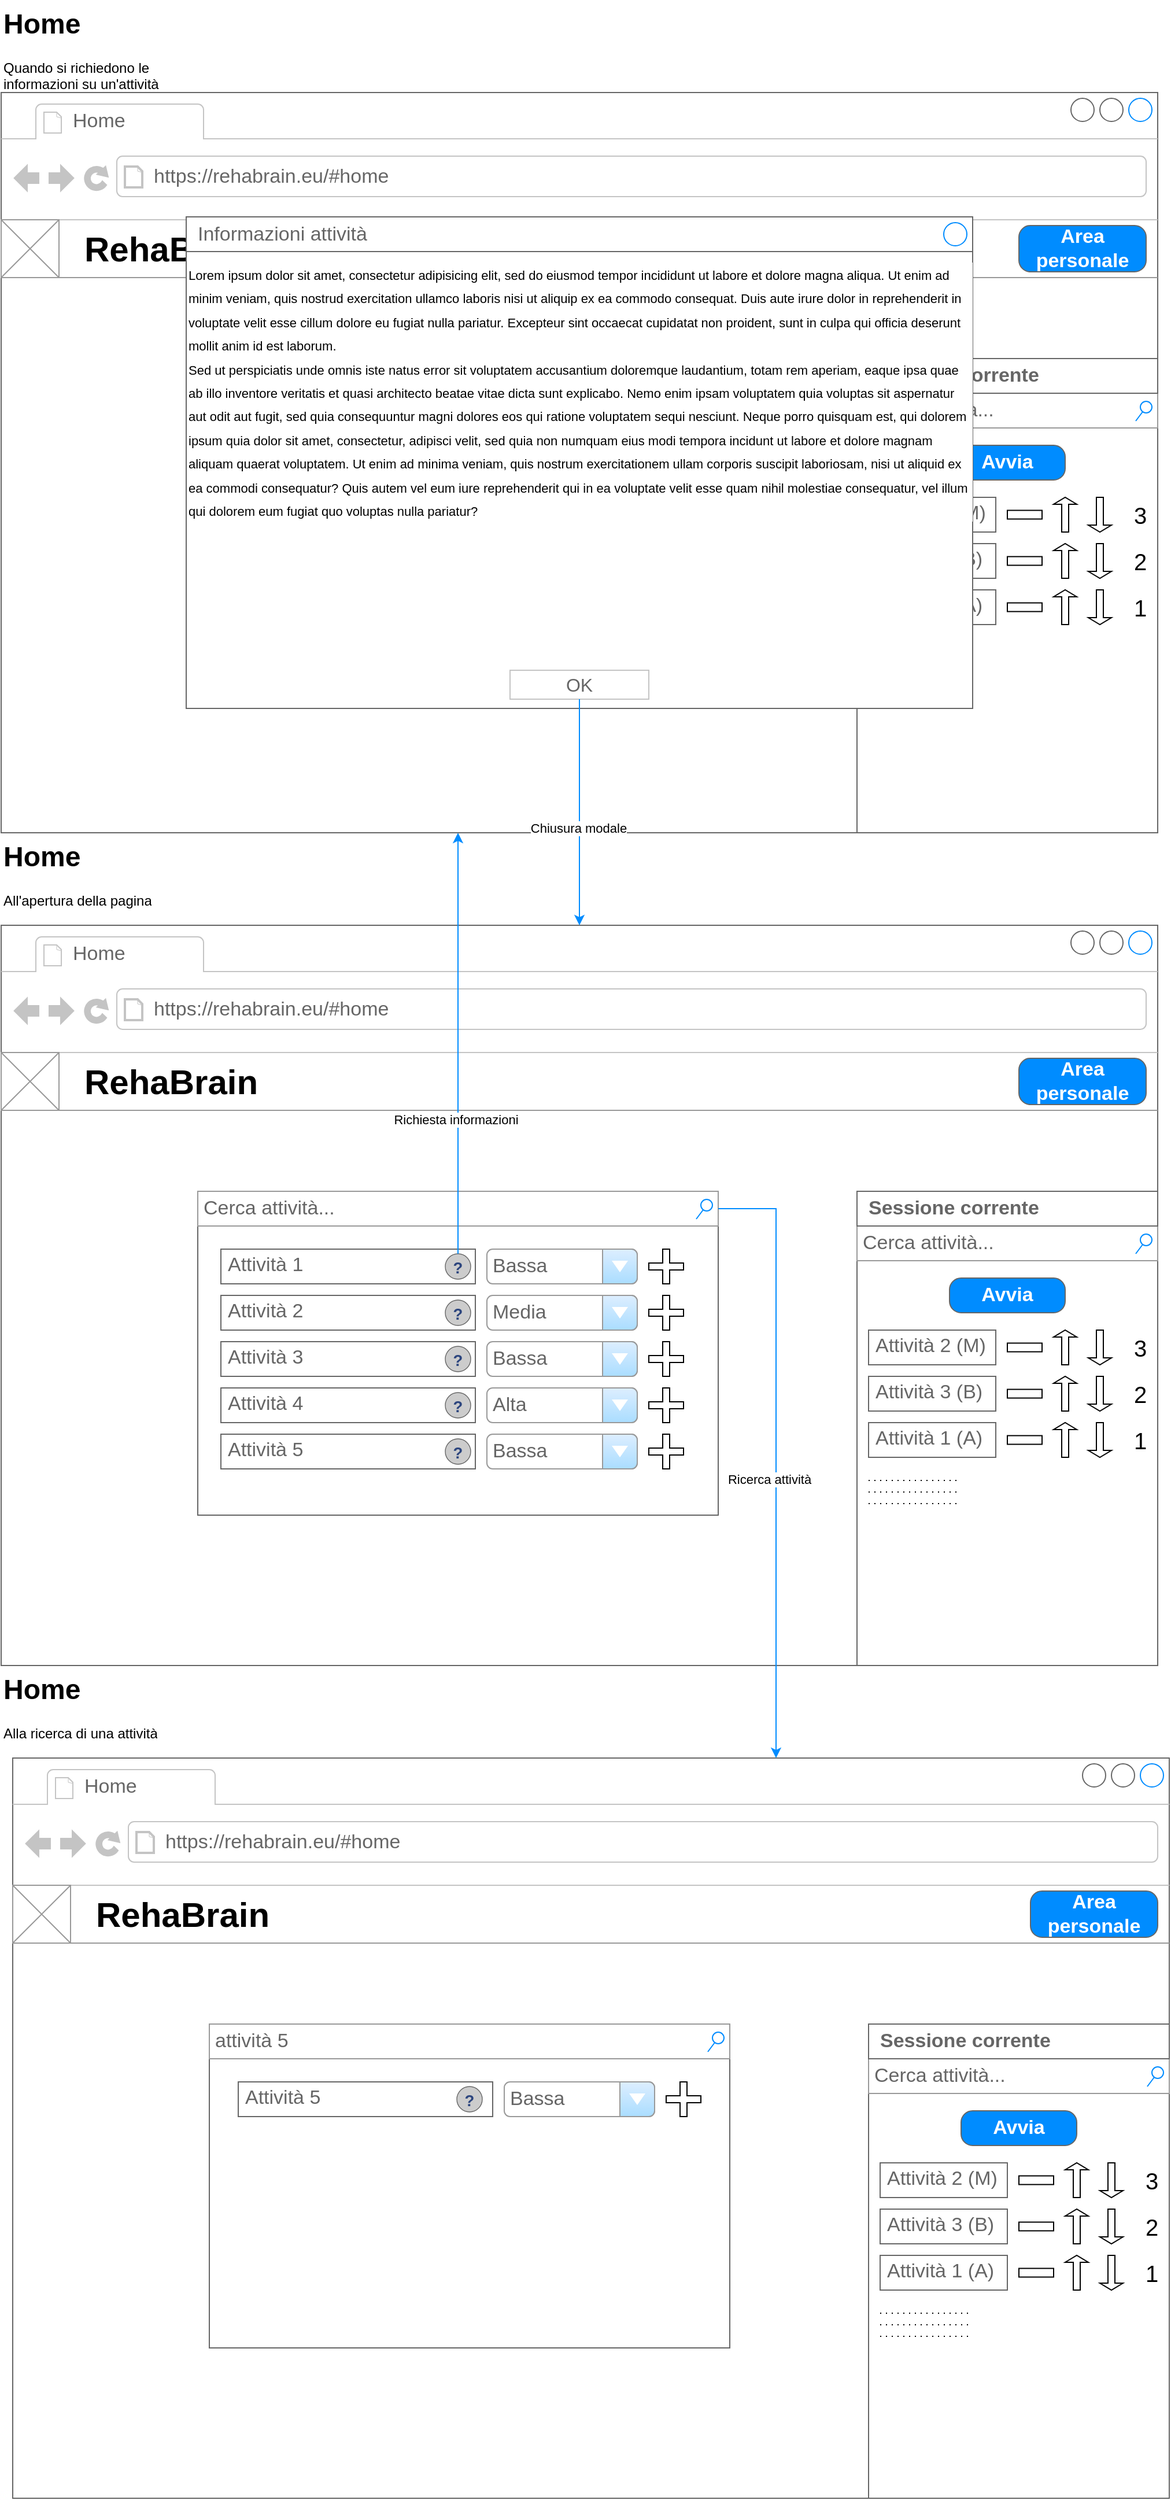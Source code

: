 <mxfile version="26.2.9">
  <diagram name="Page-1" id="2cc2dc42-3aac-f2a9-1cec-7a8b7cbee084">
    <mxGraphModel dx="1392" dy="4129" grid="1" gridSize="10" guides="1" tooltips="1" connect="1" arrows="1" fold="1" page="1" pageScale="1" pageWidth="4681" pageHeight="3300" background="#ffffff" math="0" shadow="0">
      <root>
        <mxCell id="0" />
        <mxCell id="1" parent="0" />
        <mxCell id="qmhfRPb0Hw7Yd657BUEG-1" value="" style="strokeWidth=1;shadow=0;dashed=0;align=left;html=1;shape=mxgraph.mockup.containers.browserWindow;rSize=0;strokeColor=#666666;strokeColor2=#008cff;strokeColor3=#c4c4c4;mainText=,;recursiveResize=0;" parent="1" vertex="1">
          <mxGeometry x="40" y="40" width="1000" height="640" as="geometry" />
        </mxCell>
        <mxCell id="qmhfRPb0Hw7Yd657BUEG-2" value="Home" style="strokeWidth=1;shadow=0;dashed=0;align=center;html=1;shape=mxgraph.mockup.containers.anchor;fontSize=17;fontColor=#666666;align=left;whiteSpace=wrap;" parent="qmhfRPb0Hw7Yd657BUEG-1" vertex="1">
          <mxGeometry x="60" y="12" width="110" height="26" as="geometry" />
        </mxCell>
        <mxCell id="qmhfRPb0Hw7Yd657BUEG-3" value="https://rehabrain.eu/#home" style="strokeWidth=1;shadow=0;dashed=0;align=center;html=1;shape=mxgraph.mockup.containers.anchor;rSize=0;fontSize=17;fontColor=#666666;align=left;" parent="qmhfRPb0Hw7Yd657BUEG-1" vertex="1">
          <mxGeometry x="130" y="60" width="250" height="26" as="geometry" />
        </mxCell>
        <mxCell id="pK-hUQg6xLrgGSAAC2_B-1" value="" style="verticalLabelPosition=bottom;shadow=0;dashed=0;align=center;html=1;verticalAlign=top;strokeWidth=1;shape=mxgraph.mockup.graphics.simpleIcon;strokeColor=#999999;" vertex="1" parent="qmhfRPb0Hw7Yd657BUEG-1">
          <mxGeometry y="110" width="50" height="50" as="geometry" />
        </mxCell>
        <mxCell id="pK-hUQg6xLrgGSAAC2_B-2" value="&lt;b style=&quot;&quot;&gt;&lt;font style=&quot;font-size: 30px;&quot;&gt;RehaBrain&lt;/font&gt;&lt;/b&gt;" style="text;html=1;align=left;verticalAlign=middle;whiteSpace=wrap;rounded=0;" vertex="1" parent="qmhfRPb0Hw7Yd657BUEG-1">
          <mxGeometry x="70" y="110" width="150" height="50" as="geometry" />
        </mxCell>
        <mxCell id="pK-hUQg6xLrgGSAAC2_B-6" value="" style="verticalLabelPosition=bottom;shadow=0;dashed=0;align=center;html=1;verticalAlign=top;strokeWidth=1;shape=mxgraph.mockup.markup.line;strokeColor=#999999;" vertex="1" parent="qmhfRPb0Hw7Yd657BUEG-1">
          <mxGeometry y="150" width="1000" height="20" as="geometry" />
        </mxCell>
        <mxCell id="pK-hUQg6xLrgGSAAC2_B-7" value="" style="strokeWidth=1;shadow=0;dashed=0;align=center;html=1;shape=mxgraph.mockup.containers.rrect;rSize=0;strokeColor=#666666;fontColor=#666666;fontSize=17;verticalAlign=top;whiteSpace=wrap;fillColor=#ffffff;spacingTop=32;" vertex="1" parent="qmhfRPb0Hw7Yd657BUEG-1">
          <mxGeometry x="170" y="260" width="450" height="250" as="geometry" />
        </mxCell>
        <mxCell id="pK-hUQg6xLrgGSAAC2_B-12" value="Attività 1" style="strokeWidth=1;shadow=0;dashed=0;align=center;html=1;shape=mxgraph.mockup.text.textBox;fontColor=#666666;align=left;fontSize=17;spacingLeft=4;spacingTop=-3;whiteSpace=wrap;strokeColor=#666666;mainText=" vertex="1" parent="pK-hUQg6xLrgGSAAC2_B-7">
          <mxGeometry x="20" y="20" width="220" height="30" as="geometry" />
        </mxCell>
        <mxCell id="pK-hUQg6xLrgGSAAC2_B-24" value="" style="shape=cross;whiteSpace=wrap;html=1;" vertex="1" parent="pK-hUQg6xLrgGSAAC2_B-7">
          <mxGeometry x="390" y="60" width="30" height="30" as="geometry" />
        </mxCell>
        <mxCell id="pK-hUQg6xLrgGSAAC2_B-176" value="" style="verticalLabelPosition=bottom;shadow=0;dashed=0;align=center;html=1;verticalAlign=top;strokeWidth=1;shape=mxgraph.mockup.misc.help_icon;fontFamily=Helvetica;fontSize=11;fontColor=default;labelBackgroundColor=default;" vertex="1" parent="pK-hUQg6xLrgGSAAC2_B-7">
          <mxGeometry x="214" y="24" width="22" height="22" as="geometry" />
        </mxCell>
        <mxCell id="pK-hUQg6xLrgGSAAC2_B-182" value="" style="shape=cross;whiteSpace=wrap;html=1;" vertex="1" parent="pK-hUQg6xLrgGSAAC2_B-7">
          <mxGeometry x="390" y="100" width="30" height="30" as="geometry" />
        </mxCell>
        <mxCell id="pK-hUQg6xLrgGSAAC2_B-183" value="" style="shape=cross;whiteSpace=wrap;html=1;" vertex="1" parent="pK-hUQg6xLrgGSAAC2_B-7">
          <mxGeometry x="390" y="140" width="30" height="30" as="geometry" />
        </mxCell>
        <mxCell id="pK-hUQg6xLrgGSAAC2_B-184" value="" style="shape=cross;whiteSpace=wrap;html=1;" vertex="1" parent="pK-hUQg6xLrgGSAAC2_B-7">
          <mxGeometry x="390" y="20" width="30" height="30" as="geometry" />
        </mxCell>
        <mxCell id="pK-hUQg6xLrgGSAAC2_B-246" value="" style="shape=cross;whiteSpace=wrap;html=1;" vertex="1" parent="pK-hUQg6xLrgGSAAC2_B-7">
          <mxGeometry x="390" y="180" width="30" height="30" as="geometry" />
        </mxCell>
        <mxCell id="pK-hUQg6xLrgGSAAC2_B-249" value="Bassa" style="strokeWidth=1;shadow=0;dashed=0;align=center;html=1;shape=mxgraph.mockup.forms.comboBox;strokeColor=#999999;fillColor=#ddeeff;align=left;fillColor2=#aaddff;mainText=;fontColor=#666666;fontSize=17;spacingLeft=3;fontFamily=Helvetica;labelBackgroundColor=default;" vertex="1" parent="pK-hUQg6xLrgGSAAC2_B-7">
          <mxGeometry x="250" y="20" width="130" height="30" as="geometry" />
        </mxCell>
        <mxCell id="pK-hUQg6xLrgGSAAC2_B-250" value="Attività 2" style="strokeWidth=1;shadow=0;dashed=0;align=center;html=1;shape=mxgraph.mockup.text.textBox;fontColor=#666666;align=left;fontSize=17;spacingLeft=4;spacingTop=-3;whiteSpace=wrap;strokeColor=#666666;mainText=" vertex="1" parent="pK-hUQg6xLrgGSAAC2_B-7">
          <mxGeometry x="20" y="60" width="220" height="30" as="geometry" />
        </mxCell>
        <mxCell id="pK-hUQg6xLrgGSAAC2_B-251" value="" style="verticalLabelPosition=bottom;shadow=0;dashed=0;align=center;html=1;verticalAlign=top;strokeWidth=1;shape=mxgraph.mockup.misc.help_icon;fontFamily=Helvetica;fontSize=11;fontColor=default;labelBackgroundColor=default;" vertex="1" parent="pK-hUQg6xLrgGSAAC2_B-7">
          <mxGeometry x="214" y="64" width="22" height="22" as="geometry" />
        </mxCell>
        <mxCell id="pK-hUQg6xLrgGSAAC2_B-252" value="Media" style="strokeWidth=1;shadow=0;dashed=0;align=center;html=1;shape=mxgraph.mockup.forms.comboBox;strokeColor=#999999;fillColor=#ddeeff;align=left;fillColor2=#aaddff;mainText=;fontColor=#666666;fontSize=17;spacingLeft=3;fontFamily=Helvetica;labelBackgroundColor=default;" vertex="1" parent="pK-hUQg6xLrgGSAAC2_B-7">
          <mxGeometry x="250" y="60" width="130" height="30" as="geometry" />
        </mxCell>
        <mxCell id="pK-hUQg6xLrgGSAAC2_B-253" value="Attività 3" style="strokeWidth=1;shadow=0;dashed=0;align=center;html=1;shape=mxgraph.mockup.text.textBox;fontColor=#666666;align=left;fontSize=17;spacingLeft=4;spacingTop=-3;whiteSpace=wrap;strokeColor=#666666;mainText=" vertex="1" parent="pK-hUQg6xLrgGSAAC2_B-7">
          <mxGeometry x="20" y="100" width="220" height="30" as="geometry" />
        </mxCell>
        <mxCell id="pK-hUQg6xLrgGSAAC2_B-254" value="" style="verticalLabelPosition=bottom;shadow=0;dashed=0;align=center;html=1;verticalAlign=top;strokeWidth=1;shape=mxgraph.mockup.misc.help_icon;fontFamily=Helvetica;fontSize=11;fontColor=default;labelBackgroundColor=default;" vertex="1" parent="pK-hUQg6xLrgGSAAC2_B-7">
          <mxGeometry x="214" y="104" width="22" height="22" as="geometry" />
        </mxCell>
        <mxCell id="pK-hUQg6xLrgGSAAC2_B-255" value="Bassa" style="strokeWidth=1;shadow=0;dashed=0;align=center;html=1;shape=mxgraph.mockup.forms.comboBox;strokeColor=#999999;fillColor=#ddeeff;align=left;fillColor2=#aaddff;mainText=;fontColor=#666666;fontSize=17;spacingLeft=3;fontFamily=Helvetica;labelBackgroundColor=default;" vertex="1" parent="pK-hUQg6xLrgGSAAC2_B-7">
          <mxGeometry x="250" y="100" width="130" height="30" as="geometry" />
        </mxCell>
        <mxCell id="pK-hUQg6xLrgGSAAC2_B-256" value="Attività 4" style="strokeWidth=1;shadow=0;dashed=0;align=center;html=1;shape=mxgraph.mockup.text.textBox;fontColor=#666666;align=left;fontSize=17;spacingLeft=4;spacingTop=-3;whiteSpace=wrap;strokeColor=#666666;mainText=" vertex="1" parent="pK-hUQg6xLrgGSAAC2_B-7">
          <mxGeometry x="20" y="140" width="220" height="30" as="geometry" />
        </mxCell>
        <mxCell id="pK-hUQg6xLrgGSAAC2_B-257" value="" style="verticalLabelPosition=bottom;shadow=0;dashed=0;align=center;html=1;verticalAlign=top;strokeWidth=1;shape=mxgraph.mockup.misc.help_icon;fontFamily=Helvetica;fontSize=11;fontColor=default;labelBackgroundColor=default;" vertex="1" parent="pK-hUQg6xLrgGSAAC2_B-7">
          <mxGeometry x="214" y="144" width="22" height="22" as="geometry" />
        </mxCell>
        <mxCell id="pK-hUQg6xLrgGSAAC2_B-258" value="Alta" style="strokeWidth=1;shadow=0;dashed=0;align=center;html=1;shape=mxgraph.mockup.forms.comboBox;strokeColor=#999999;fillColor=#ddeeff;align=left;fillColor2=#aaddff;mainText=;fontColor=#666666;fontSize=17;spacingLeft=3;fontFamily=Helvetica;labelBackgroundColor=default;" vertex="1" parent="pK-hUQg6xLrgGSAAC2_B-7">
          <mxGeometry x="250" y="140" width="130" height="30" as="geometry" />
        </mxCell>
        <mxCell id="pK-hUQg6xLrgGSAAC2_B-259" value="Attività 5" style="strokeWidth=1;shadow=0;dashed=0;align=center;html=1;shape=mxgraph.mockup.text.textBox;fontColor=#666666;align=left;fontSize=17;spacingLeft=4;spacingTop=-3;whiteSpace=wrap;strokeColor=#666666;mainText=" vertex="1" parent="pK-hUQg6xLrgGSAAC2_B-7">
          <mxGeometry x="20" y="180" width="220" height="30" as="geometry" />
        </mxCell>
        <mxCell id="pK-hUQg6xLrgGSAAC2_B-260" value="" style="verticalLabelPosition=bottom;shadow=0;dashed=0;align=center;html=1;verticalAlign=top;strokeWidth=1;shape=mxgraph.mockup.misc.help_icon;fontFamily=Helvetica;fontSize=11;fontColor=default;labelBackgroundColor=default;" vertex="1" parent="pK-hUQg6xLrgGSAAC2_B-7">
          <mxGeometry x="214" y="184" width="22" height="22" as="geometry" />
        </mxCell>
        <mxCell id="pK-hUQg6xLrgGSAAC2_B-261" value="Bassa" style="strokeWidth=1;shadow=0;dashed=0;align=center;html=1;shape=mxgraph.mockup.forms.comboBox;strokeColor=#999999;fillColor=#ddeeff;align=left;fillColor2=#aaddff;mainText=;fontColor=#666666;fontSize=17;spacingLeft=3;fontFamily=Helvetica;labelBackgroundColor=default;" vertex="1" parent="pK-hUQg6xLrgGSAAC2_B-7">
          <mxGeometry x="250" y="180" width="130" height="30" as="geometry" />
        </mxCell>
        <mxCell id="pK-hUQg6xLrgGSAAC2_B-27" value="" style="strokeWidth=1;shadow=0;dashed=0;align=center;html=1;shape=mxgraph.mockup.containers.rrect;rSize=0;strokeColor=#666666;fontColor=#666666;fontSize=17;verticalAlign=top;whiteSpace=wrap;fillColor=#ffffff;spacingTop=32;" vertex="1" parent="qmhfRPb0Hw7Yd657BUEG-1">
          <mxGeometry x="740" y="260" width="260" height="380" as="geometry" />
        </mxCell>
        <mxCell id="pK-hUQg6xLrgGSAAC2_B-36" value="Cerca attività..." style="strokeWidth=1;shadow=0;dashed=0;align=center;html=1;shape=mxgraph.mockup.forms.searchBox;strokeColor=#999999;mainText=;strokeColor2=#008cff;fontColor=#666666;fontSize=17;align=left;spacingLeft=3;whiteSpace=wrap;" vertex="1" parent="qmhfRPb0Hw7Yd657BUEG-1">
          <mxGeometry x="740" y="260" width="260" height="30" as="geometry" />
        </mxCell>
        <mxCell id="pK-hUQg6xLrgGSAAC2_B-38" value="Sessione corrente" style="strokeWidth=1;shadow=0;dashed=0;align=center;html=1;shape=mxgraph.mockup.containers.rrect;rSize=0;fontSize=17;fontColor=#666666;strokeColor=#666666;align=left;spacingLeft=8;fillColor=none;resizeWidth=1;whiteSpace=wrap;fontStyle=1" vertex="1" parent="qmhfRPb0Hw7Yd657BUEG-1">
          <mxGeometry width="260" height="30" relative="1" as="geometry">
            <mxPoint x="740" y="230" as="offset" />
          </mxGeometry>
        </mxCell>
        <mxCell id="pK-hUQg6xLrgGSAAC2_B-42" value="Avvia" style="strokeWidth=1;shadow=0;dashed=0;align=center;html=1;shape=mxgraph.mockup.buttons.button;strokeColor=#666666;fontColor=#ffffff;mainText=;buttonStyle=round;fontSize=17;fontStyle=1;fillColor=#008cff;whiteSpace=wrap;" vertex="1" parent="qmhfRPb0Hw7Yd657BUEG-1">
          <mxGeometry x="820" y="305" width="100" height="30" as="geometry" />
        </mxCell>
        <mxCell id="pK-hUQg6xLrgGSAAC2_B-51" value="" style="rounded=0;whiteSpace=wrap;html=1;" vertex="1" parent="qmhfRPb0Hw7Yd657BUEG-1">
          <mxGeometry x="870" y="361.25" width="30" height="7.5" as="geometry" />
        </mxCell>
        <mxCell id="pK-hUQg6xLrgGSAAC2_B-5" value="Cerca attività..." style="strokeWidth=1;shadow=0;dashed=0;align=center;html=1;shape=mxgraph.mockup.forms.searchBox;strokeColor=#999999;mainText=;strokeColor2=#008cff;fontColor=#666666;fontSize=17;align=left;spacingLeft=3;whiteSpace=wrap;" vertex="1" parent="qmhfRPb0Hw7Yd657BUEG-1">
          <mxGeometry x="170" y="230" width="450" height="30" as="geometry" />
        </mxCell>
        <mxCell id="pK-hUQg6xLrgGSAAC2_B-44" value="Attività 3&amp;nbsp;(B)" style="strokeWidth=1;shadow=0;dashed=0;align=center;html=1;shape=mxgraph.mockup.text.textBox;fontColor=#666666;align=left;fontSize=17;spacingLeft=4;spacingTop=-3;whiteSpace=wrap;strokeColor=#666666;mainText=" vertex="1" parent="qmhfRPb0Hw7Yd657BUEG-1">
          <mxGeometry x="750" y="390" width="110" height="30" as="geometry" />
        </mxCell>
        <mxCell id="pK-hUQg6xLrgGSAAC2_B-43" value="Attività 2 (M)" style="strokeWidth=1;shadow=0;dashed=0;align=center;html=1;shape=mxgraph.mockup.text.textBox;fontColor=#666666;align=left;fontSize=17;spacingLeft=4;spacingTop=-3;whiteSpace=wrap;strokeColor=#666666;mainText=" vertex="1" parent="qmhfRPb0Hw7Yd657BUEG-1">
          <mxGeometry x="750" y="350" width="110" height="30" as="geometry" />
        </mxCell>
        <mxCell id="pK-hUQg6xLrgGSAAC2_B-46" value="Attività 1 (A)" style="strokeWidth=1;shadow=0;dashed=0;align=center;html=1;shape=mxgraph.mockup.text.textBox;fontColor=#666666;align=left;fontSize=17;spacingLeft=4;spacingTop=-3;whiteSpace=wrap;strokeColor=#666666;mainText=" vertex="1" parent="qmhfRPb0Hw7Yd657BUEG-1">
          <mxGeometry x="750" y="430" width="110" height="30" as="geometry" />
        </mxCell>
        <mxCell id="pK-hUQg6xLrgGSAAC2_B-111" value="" style="shape=singleArrow;direction=north;whiteSpace=wrap;html=1;" vertex="1" parent="qmhfRPb0Hw7Yd657BUEG-1">
          <mxGeometry x="910" y="350" width="20" height="30" as="geometry" />
        </mxCell>
        <mxCell id="pK-hUQg6xLrgGSAAC2_B-112" value="" style="shape=singleArrow;direction=north;whiteSpace=wrap;html=1;rotation=-180;" vertex="1" parent="qmhfRPb0Hw7Yd657BUEG-1">
          <mxGeometry x="940" y="350" width="20" height="30" as="geometry" />
        </mxCell>
        <mxCell id="pK-hUQg6xLrgGSAAC2_B-113" value="&lt;font style=&quot;font-size: 20px;&quot;&gt;3&lt;/font&gt;" style="text;html=1;align=center;verticalAlign=middle;whiteSpace=wrap;rounded=0;" vertex="1" parent="qmhfRPb0Hw7Yd657BUEG-1">
          <mxGeometry x="970" y="350" width="30" height="30" as="geometry" />
        </mxCell>
        <mxCell id="pK-hUQg6xLrgGSAAC2_B-114" value="" style="rounded=0;whiteSpace=wrap;html=1;" vertex="1" parent="qmhfRPb0Hw7Yd657BUEG-1">
          <mxGeometry x="870" y="401.25" width="30" height="7.5" as="geometry" />
        </mxCell>
        <mxCell id="pK-hUQg6xLrgGSAAC2_B-115" value="" style="shape=singleArrow;direction=north;whiteSpace=wrap;html=1;" vertex="1" parent="qmhfRPb0Hw7Yd657BUEG-1">
          <mxGeometry x="910" y="390" width="20" height="30" as="geometry" />
        </mxCell>
        <mxCell id="pK-hUQg6xLrgGSAAC2_B-116" value="" style="shape=singleArrow;direction=north;whiteSpace=wrap;html=1;rotation=-180;" vertex="1" parent="qmhfRPb0Hw7Yd657BUEG-1">
          <mxGeometry x="940" y="390" width="20" height="30" as="geometry" />
        </mxCell>
        <mxCell id="pK-hUQg6xLrgGSAAC2_B-117" value="&lt;font style=&quot;font-size: 20px;&quot;&gt;2&lt;/font&gt;" style="text;html=1;align=center;verticalAlign=middle;whiteSpace=wrap;rounded=0;" vertex="1" parent="qmhfRPb0Hw7Yd657BUEG-1">
          <mxGeometry x="970" y="390" width="30" height="30" as="geometry" />
        </mxCell>
        <mxCell id="pK-hUQg6xLrgGSAAC2_B-118" value="" style="rounded=0;whiteSpace=wrap;html=1;" vertex="1" parent="qmhfRPb0Hw7Yd657BUEG-1">
          <mxGeometry x="870" y="441.25" width="30" height="7.5" as="geometry" />
        </mxCell>
        <mxCell id="pK-hUQg6xLrgGSAAC2_B-119" value="" style="shape=singleArrow;direction=north;whiteSpace=wrap;html=1;" vertex="1" parent="qmhfRPb0Hw7Yd657BUEG-1">
          <mxGeometry x="910" y="430" width="20" height="30" as="geometry" />
        </mxCell>
        <mxCell id="pK-hUQg6xLrgGSAAC2_B-120" value="" style="shape=singleArrow;direction=north;whiteSpace=wrap;html=1;rotation=-180;" vertex="1" parent="qmhfRPb0Hw7Yd657BUEG-1">
          <mxGeometry x="940" y="430" width="20" height="30" as="geometry" />
        </mxCell>
        <mxCell id="pK-hUQg6xLrgGSAAC2_B-121" value="&lt;font style=&quot;font-size: 20px;&quot;&gt;1&lt;/font&gt;" style="text;html=1;align=center;verticalAlign=middle;whiteSpace=wrap;rounded=0;" vertex="1" parent="qmhfRPb0Hw7Yd657BUEG-1">
          <mxGeometry x="970" y="430" width="30" height="30" as="geometry" />
        </mxCell>
        <mxCell id="pK-hUQg6xLrgGSAAC2_B-123" value="" style="endArrow=none;dashed=1;html=1;rounded=0;dashPattern=1 4;" edge="1" parent="qmhfRPb0Hw7Yd657BUEG-1">
          <mxGeometry width="50" height="50" relative="1" as="geometry">
            <mxPoint x="750" y="480" as="sourcePoint" />
            <mxPoint x="830" y="480" as="targetPoint" />
          </mxGeometry>
        </mxCell>
        <mxCell id="pK-hUQg6xLrgGSAAC2_B-124" value="" style="endArrow=none;dashed=1;html=1;rounded=0;dashPattern=1 4;" edge="1" parent="qmhfRPb0Hw7Yd657BUEG-1">
          <mxGeometry width="50" height="50" relative="1" as="geometry">
            <mxPoint x="750" y="500" as="sourcePoint" />
            <mxPoint x="830" y="500" as="targetPoint" />
          </mxGeometry>
        </mxCell>
        <mxCell id="pK-hUQg6xLrgGSAAC2_B-125" value="" style="endArrow=none;dashed=1;html=1;rounded=0;dashPattern=1 4;" edge="1" parent="qmhfRPb0Hw7Yd657BUEG-1">
          <mxGeometry width="50" height="50" relative="1" as="geometry">
            <mxPoint x="750" y="490" as="sourcePoint" />
            <mxPoint x="830" y="490" as="targetPoint" />
          </mxGeometry>
        </mxCell>
        <mxCell id="pK-hUQg6xLrgGSAAC2_B-373" value="Area personale" style="strokeWidth=1;shadow=0;dashed=0;align=center;html=1;shape=mxgraph.mockup.buttons.button;strokeColor=#666666;fontColor=#ffffff;mainText=;buttonStyle=round;fontSize=17;fontStyle=1;fillColor=#008cff;whiteSpace=wrap;" vertex="1" parent="qmhfRPb0Hw7Yd657BUEG-1">
          <mxGeometry x="880" y="115" width="110" height="40" as="geometry" />
        </mxCell>
        <mxCell id="pK-hUQg6xLrgGSAAC2_B-168" value="&lt;h1 style=&quot;margin-top: 0px;&quot;&gt;Home&lt;/h1&gt;&lt;p&gt;All&#39;apertura della pagina&lt;/p&gt;" style="text;html=1;whiteSpace=wrap;overflow=hidden;rounded=0;" vertex="1" parent="1">
          <mxGeometry x="40" y="-40" width="180" height="80" as="geometry" />
        </mxCell>
        <mxCell id="pK-hUQg6xLrgGSAAC2_B-173" value="&lt;h1 style=&quot;margin-top: 0px;&quot;&gt;Home&lt;/h1&gt;&lt;p&gt;Alla ricerca di una attività&lt;/p&gt;" style="text;html=1;whiteSpace=wrap;overflow=hidden;rounded=0;" vertex="1" parent="1">
          <mxGeometry x="40" y="680" width="180" height="80" as="geometry" />
        </mxCell>
        <mxCell id="pK-hUQg6xLrgGSAAC2_B-234" value="&lt;h1 style=&quot;margin-top: 0px;&quot;&gt;Home&lt;/h1&gt;&lt;p&gt;Quando si richiedono le informazioni su un&#39;attività&lt;/p&gt;" style="text;html=1;whiteSpace=wrap;overflow=hidden;rounded=0;" vertex="1" parent="1">
          <mxGeometry x="40" y="-760" width="180" height="80" as="geometry" />
        </mxCell>
        <mxCell id="pK-hUQg6xLrgGSAAC2_B-241" style="edgeStyle=orthogonalEdgeStyle;shape=connector;rounded=0;orthogonalLoop=1;jettySize=auto;html=1;strokeColor=light-dark(#008cff, #0089b6);align=center;verticalAlign=middle;fontFamily=Helvetica;fontSize=11;fontColor=default;labelBackgroundColor=default;endArrow=classic;" edge="1" parent="1" source="pK-hUQg6xLrgGSAAC2_B-176" target="pK-hUQg6xLrgGSAAC2_B-266">
          <mxGeometry relative="1" as="geometry">
            <mxPoint x="435" y="-40" as="targetPoint" />
            <Array as="points">
              <mxPoint x="435" y="80" />
              <mxPoint x="435" y="80" />
            </Array>
          </mxGeometry>
        </mxCell>
        <mxCell id="pK-hUQg6xLrgGSAAC2_B-371" value="Richiesta informazioni" style="edgeLabel;html=1;align=center;verticalAlign=middle;resizable=0;points=[];fontFamily=Helvetica;fontSize=11;fontColor=default;labelBackgroundColor=default;" vertex="1" connectable="0" parent="pK-hUQg6xLrgGSAAC2_B-241">
          <mxGeometry x="-0.362" y="2" relative="1" as="geometry">
            <mxPoint as="offset" />
          </mxGeometry>
        </mxCell>
        <mxCell id="pK-hUQg6xLrgGSAAC2_B-266" value="" style="strokeWidth=1;shadow=0;dashed=0;align=left;html=1;shape=mxgraph.mockup.containers.browserWindow;rSize=0;strokeColor=#666666;strokeColor2=#008cff;strokeColor3=#c4c4c4;mainText=,;recursiveResize=0;" vertex="1" parent="1">
          <mxGeometry x="40" y="-680" width="1000" height="640" as="geometry" />
        </mxCell>
        <mxCell id="pK-hUQg6xLrgGSAAC2_B-267" value="Home" style="strokeWidth=1;shadow=0;dashed=0;align=center;html=1;shape=mxgraph.mockup.containers.anchor;fontSize=17;fontColor=#666666;align=left;whiteSpace=wrap;" vertex="1" parent="pK-hUQg6xLrgGSAAC2_B-266">
          <mxGeometry x="60" y="12" width="110" height="26" as="geometry" />
        </mxCell>
        <mxCell id="pK-hUQg6xLrgGSAAC2_B-268" value="https://rehabrain.eu/#home" style="strokeWidth=1;shadow=0;dashed=0;align=center;html=1;shape=mxgraph.mockup.containers.anchor;rSize=0;fontSize=17;fontColor=#666666;align=left;" vertex="1" parent="pK-hUQg6xLrgGSAAC2_B-266">
          <mxGeometry x="130" y="60" width="250" height="26" as="geometry" />
        </mxCell>
        <mxCell id="pK-hUQg6xLrgGSAAC2_B-269" value="" style="verticalLabelPosition=bottom;shadow=0;dashed=0;align=center;html=1;verticalAlign=top;strokeWidth=1;shape=mxgraph.mockup.graphics.simpleIcon;strokeColor=#999999;" vertex="1" parent="pK-hUQg6xLrgGSAAC2_B-266">
          <mxGeometry y="110" width="50" height="50" as="geometry" />
        </mxCell>
        <mxCell id="pK-hUQg6xLrgGSAAC2_B-270" value="&lt;b style=&quot;&quot;&gt;&lt;font style=&quot;font-size: 30px;&quot;&gt;RehaBrain&lt;/font&gt;&lt;/b&gt;" style="text;html=1;align=left;verticalAlign=middle;whiteSpace=wrap;rounded=0;" vertex="1" parent="pK-hUQg6xLrgGSAAC2_B-266">
          <mxGeometry x="70" y="110" width="150" height="50" as="geometry" />
        </mxCell>
        <mxCell id="pK-hUQg6xLrgGSAAC2_B-272" value="" style="verticalLabelPosition=bottom;shadow=0;dashed=0;align=center;html=1;verticalAlign=top;strokeWidth=1;shape=mxgraph.mockup.markup.line;strokeColor=#999999;" vertex="1" parent="pK-hUQg6xLrgGSAAC2_B-266">
          <mxGeometry y="150" width="1000" height="20" as="geometry" />
        </mxCell>
        <mxCell id="pK-hUQg6xLrgGSAAC2_B-273" value="" style="strokeWidth=1;shadow=0;dashed=0;align=center;html=1;shape=mxgraph.mockup.containers.rrect;rSize=0;strokeColor=#666666;fontColor=#666666;fontSize=17;verticalAlign=top;whiteSpace=wrap;fillColor=#ffffff;spacingTop=32;" vertex="1" parent="pK-hUQg6xLrgGSAAC2_B-266">
          <mxGeometry x="170" y="260" width="450" height="250" as="geometry" />
        </mxCell>
        <mxCell id="pK-hUQg6xLrgGSAAC2_B-274" value="Attività 1" style="strokeWidth=1;shadow=0;dashed=0;align=center;html=1;shape=mxgraph.mockup.text.textBox;fontColor=#666666;align=left;fontSize=17;spacingLeft=4;spacingTop=-3;whiteSpace=wrap;strokeColor=#666666;mainText=" vertex="1" parent="pK-hUQg6xLrgGSAAC2_B-273">
          <mxGeometry x="20" y="20" width="220" height="30" as="geometry" />
        </mxCell>
        <mxCell id="pK-hUQg6xLrgGSAAC2_B-275" value="" style="shape=cross;whiteSpace=wrap;html=1;" vertex="1" parent="pK-hUQg6xLrgGSAAC2_B-273">
          <mxGeometry x="390" y="60" width="30" height="30" as="geometry" />
        </mxCell>
        <mxCell id="pK-hUQg6xLrgGSAAC2_B-276" value="" style="verticalLabelPosition=bottom;shadow=0;dashed=0;align=center;html=1;verticalAlign=top;strokeWidth=1;shape=mxgraph.mockup.misc.help_icon;fontFamily=Helvetica;fontSize=11;fontColor=default;labelBackgroundColor=default;" vertex="1" parent="pK-hUQg6xLrgGSAAC2_B-273">
          <mxGeometry x="214" y="24" width="22" height="22" as="geometry" />
        </mxCell>
        <mxCell id="pK-hUQg6xLrgGSAAC2_B-277" value="" style="shape=cross;whiteSpace=wrap;html=1;" vertex="1" parent="pK-hUQg6xLrgGSAAC2_B-273">
          <mxGeometry x="390" y="100" width="30" height="30" as="geometry" />
        </mxCell>
        <mxCell id="pK-hUQg6xLrgGSAAC2_B-278" value="" style="shape=cross;whiteSpace=wrap;html=1;" vertex="1" parent="pK-hUQg6xLrgGSAAC2_B-273">
          <mxGeometry x="390" y="140" width="30" height="30" as="geometry" />
        </mxCell>
        <mxCell id="pK-hUQg6xLrgGSAAC2_B-279" value="" style="shape=cross;whiteSpace=wrap;html=1;" vertex="1" parent="pK-hUQg6xLrgGSAAC2_B-273">
          <mxGeometry x="390" y="20" width="30" height="30" as="geometry" />
        </mxCell>
        <mxCell id="pK-hUQg6xLrgGSAAC2_B-280" value="" style="shape=cross;whiteSpace=wrap;html=1;" vertex="1" parent="pK-hUQg6xLrgGSAAC2_B-273">
          <mxGeometry x="390" y="180" width="30" height="30" as="geometry" />
        </mxCell>
        <mxCell id="pK-hUQg6xLrgGSAAC2_B-281" value="Bassa" style="strokeWidth=1;shadow=0;dashed=0;align=center;html=1;shape=mxgraph.mockup.forms.comboBox;strokeColor=#999999;fillColor=#ddeeff;align=left;fillColor2=#aaddff;mainText=;fontColor=#666666;fontSize=17;spacingLeft=3;fontFamily=Helvetica;labelBackgroundColor=default;" vertex="1" parent="pK-hUQg6xLrgGSAAC2_B-273">
          <mxGeometry x="250" y="20" width="130" height="30" as="geometry" />
        </mxCell>
        <mxCell id="pK-hUQg6xLrgGSAAC2_B-282" value="Attività 2" style="strokeWidth=1;shadow=0;dashed=0;align=center;html=1;shape=mxgraph.mockup.text.textBox;fontColor=#666666;align=left;fontSize=17;spacingLeft=4;spacingTop=-3;whiteSpace=wrap;strokeColor=#666666;mainText=" vertex="1" parent="pK-hUQg6xLrgGSAAC2_B-273">
          <mxGeometry x="20" y="60" width="220" height="30" as="geometry" />
        </mxCell>
        <mxCell id="pK-hUQg6xLrgGSAAC2_B-283" value="" style="verticalLabelPosition=bottom;shadow=0;dashed=0;align=center;html=1;verticalAlign=top;strokeWidth=1;shape=mxgraph.mockup.misc.help_icon;fontFamily=Helvetica;fontSize=11;fontColor=default;labelBackgroundColor=default;" vertex="1" parent="pK-hUQg6xLrgGSAAC2_B-273">
          <mxGeometry x="214" y="64" width="22" height="22" as="geometry" />
        </mxCell>
        <mxCell id="pK-hUQg6xLrgGSAAC2_B-284" value="Media" style="strokeWidth=1;shadow=0;dashed=0;align=center;html=1;shape=mxgraph.mockup.forms.comboBox;strokeColor=#999999;fillColor=#ddeeff;align=left;fillColor2=#aaddff;mainText=;fontColor=#666666;fontSize=17;spacingLeft=3;fontFamily=Helvetica;labelBackgroundColor=default;" vertex="1" parent="pK-hUQg6xLrgGSAAC2_B-273">
          <mxGeometry x="250" y="60" width="130" height="30" as="geometry" />
        </mxCell>
        <mxCell id="pK-hUQg6xLrgGSAAC2_B-285" value="Attività 3" style="strokeWidth=1;shadow=0;dashed=0;align=center;html=1;shape=mxgraph.mockup.text.textBox;fontColor=#666666;align=left;fontSize=17;spacingLeft=4;spacingTop=-3;whiteSpace=wrap;strokeColor=#666666;mainText=" vertex="1" parent="pK-hUQg6xLrgGSAAC2_B-273">
          <mxGeometry x="20" y="100" width="220" height="30" as="geometry" />
        </mxCell>
        <mxCell id="pK-hUQg6xLrgGSAAC2_B-286" value="" style="verticalLabelPosition=bottom;shadow=0;dashed=0;align=center;html=1;verticalAlign=top;strokeWidth=1;shape=mxgraph.mockup.misc.help_icon;fontFamily=Helvetica;fontSize=11;fontColor=default;labelBackgroundColor=default;" vertex="1" parent="pK-hUQg6xLrgGSAAC2_B-273">
          <mxGeometry x="214" y="104" width="22" height="22" as="geometry" />
        </mxCell>
        <mxCell id="pK-hUQg6xLrgGSAAC2_B-287" value="Bassa" style="strokeWidth=1;shadow=0;dashed=0;align=center;html=1;shape=mxgraph.mockup.forms.comboBox;strokeColor=#999999;fillColor=#ddeeff;align=left;fillColor2=#aaddff;mainText=;fontColor=#666666;fontSize=17;spacingLeft=3;fontFamily=Helvetica;labelBackgroundColor=default;" vertex="1" parent="pK-hUQg6xLrgGSAAC2_B-273">
          <mxGeometry x="250" y="100" width="130" height="30" as="geometry" />
        </mxCell>
        <mxCell id="pK-hUQg6xLrgGSAAC2_B-288" value="Attività 4" style="strokeWidth=1;shadow=0;dashed=0;align=center;html=1;shape=mxgraph.mockup.text.textBox;fontColor=#666666;align=left;fontSize=17;spacingLeft=4;spacingTop=-3;whiteSpace=wrap;strokeColor=#666666;mainText=" vertex="1" parent="pK-hUQg6xLrgGSAAC2_B-273">
          <mxGeometry x="20" y="140" width="220" height="30" as="geometry" />
        </mxCell>
        <mxCell id="pK-hUQg6xLrgGSAAC2_B-289" value="" style="verticalLabelPosition=bottom;shadow=0;dashed=0;align=center;html=1;verticalAlign=top;strokeWidth=1;shape=mxgraph.mockup.misc.help_icon;fontFamily=Helvetica;fontSize=11;fontColor=default;labelBackgroundColor=default;" vertex="1" parent="pK-hUQg6xLrgGSAAC2_B-273">
          <mxGeometry x="214" y="144" width="22" height="22" as="geometry" />
        </mxCell>
        <mxCell id="pK-hUQg6xLrgGSAAC2_B-290" value="Alta" style="strokeWidth=1;shadow=0;dashed=0;align=center;html=1;shape=mxgraph.mockup.forms.comboBox;strokeColor=#999999;fillColor=#ddeeff;align=left;fillColor2=#aaddff;mainText=;fontColor=#666666;fontSize=17;spacingLeft=3;fontFamily=Helvetica;labelBackgroundColor=default;" vertex="1" parent="pK-hUQg6xLrgGSAAC2_B-273">
          <mxGeometry x="250" y="140" width="130" height="30" as="geometry" />
        </mxCell>
        <mxCell id="pK-hUQg6xLrgGSAAC2_B-291" value="Attività 5" style="strokeWidth=1;shadow=0;dashed=0;align=center;html=1;shape=mxgraph.mockup.text.textBox;fontColor=#666666;align=left;fontSize=17;spacingLeft=4;spacingTop=-3;whiteSpace=wrap;strokeColor=#666666;mainText=" vertex="1" parent="pK-hUQg6xLrgGSAAC2_B-273">
          <mxGeometry x="20" y="180" width="220" height="30" as="geometry" />
        </mxCell>
        <mxCell id="pK-hUQg6xLrgGSAAC2_B-292" value="" style="verticalLabelPosition=bottom;shadow=0;dashed=0;align=center;html=1;verticalAlign=top;strokeWidth=1;shape=mxgraph.mockup.misc.help_icon;fontFamily=Helvetica;fontSize=11;fontColor=default;labelBackgroundColor=default;" vertex="1" parent="pK-hUQg6xLrgGSAAC2_B-273">
          <mxGeometry x="214" y="184" width="22" height="22" as="geometry" />
        </mxCell>
        <mxCell id="pK-hUQg6xLrgGSAAC2_B-293" value="Bassa" style="strokeWidth=1;shadow=0;dashed=0;align=center;html=1;shape=mxgraph.mockup.forms.comboBox;strokeColor=#999999;fillColor=#ddeeff;align=left;fillColor2=#aaddff;mainText=;fontColor=#666666;fontSize=17;spacingLeft=3;fontFamily=Helvetica;labelBackgroundColor=default;" vertex="1" parent="pK-hUQg6xLrgGSAAC2_B-273">
          <mxGeometry x="250" y="180" width="130" height="30" as="geometry" />
        </mxCell>
        <mxCell id="pK-hUQg6xLrgGSAAC2_B-294" value="" style="strokeWidth=1;shadow=0;dashed=0;align=center;html=1;shape=mxgraph.mockup.containers.rrect;rSize=0;strokeColor=#666666;fontColor=#666666;fontSize=17;verticalAlign=top;whiteSpace=wrap;fillColor=#ffffff;spacingTop=32;" vertex="1" parent="pK-hUQg6xLrgGSAAC2_B-266">
          <mxGeometry x="740" y="260" width="260" height="380" as="geometry" />
        </mxCell>
        <mxCell id="pK-hUQg6xLrgGSAAC2_B-295" value="Cerca attività..." style="strokeWidth=1;shadow=0;dashed=0;align=center;html=1;shape=mxgraph.mockup.forms.searchBox;strokeColor=#999999;mainText=;strokeColor2=#008cff;fontColor=#666666;fontSize=17;align=left;spacingLeft=3;whiteSpace=wrap;" vertex="1" parent="pK-hUQg6xLrgGSAAC2_B-266">
          <mxGeometry x="740" y="260" width="260" height="30" as="geometry" />
        </mxCell>
        <mxCell id="pK-hUQg6xLrgGSAAC2_B-296" value="Sessione corrente" style="strokeWidth=1;shadow=0;dashed=0;align=center;html=1;shape=mxgraph.mockup.containers.rrect;rSize=0;fontSize=17;fontColor=#666666;strokeColor=#666666;align=left;spacingLeft=8;fillColor=none;resizeWidth=1;whiteSpace=wrap;fontStyle=1" vertex="1" parent="pK-hUQg6xLrgGSAAC2_B-266">
          <mxGeometry width="260" height="30" relative="1" as="geometry">
            <mxPoint x="740" y="230" as="offset" />
          </mxGeometry>
        </mxCell>
        <mxCell id="pK-hUQg6xLrgGSAAC2_B-297" value="Avvia" style="strokeWidth=1;shadow=0;dashed=0;align=center;html=1;shape=mxgraph.mockup.buttons.button;strokeColor=#666666;fontColor=#ffffff;mainText=;buttonStyle=round;fontSize=17;fontStyle=1;fillColor=#008cff;whiteSpace=wrap;" vertex="1" parent="pK-hUQg6xLrgGSAAC2_B-266">
          <mxGeometry x="820" y="305" width="100" height="30" as="geometry" />
        </mxCell>
        <mxCell id="pK-hUQg6xLrgGSAAC2_B-298" value="" style="rounded=0;whiteSpace=wrap;html=1;" vertex="1" parent="pK-hUQg6xLrgGSAAC2_B-266">
          <mxGeometry x="870" y="361.25" width="30" height="7.5" as="geometry" />
        </mxCell>
        <mxCell id="pK-hUQg6xLrgGSAAC2_B-299" value="Cerca attività..." style="strokeWidth=1;shadow=0;dashed=0;align=center;html=1;shape=mxgraph.mockup.forms.searchBox;strokeColor=#999999;mainText=;strokeColor2=#008cff;fontColor=#666666;fontSize=17;align=left;spacingLeft=3;whiteSpace=wrap;" vertex="1" parent="pK-hUQg6xLrgGSAAC2_B-266">
          <mxGeometry x="170" y="230" width="450" height="30" as="geometry" />
        </mxCell>
        <mxCell id="pK-hUQg6xLrgGSAAC2_B-300" value="Attività 3&amp;nbsp;(B)" style="strokeWidth=1;shadow=0;dashed=0;align=center;html=1;shape=mxgraph.mockup.text.textBox;fontColor=#666666;align=left;fontSize=17;spacingLeft=4;spacingTop=-3;whiteSpace=wrap;strokeColor=#666666;mainText=" vertex="1" parent="pK-hUQg6xLrgGSAAC2_B-266">
          <mxGeometry x="750" y="390" width="110" height="30" as="geometry" />
        </mxCell>
        <mxCell id="pK-hUQg6xLrgGSAAC2_B-301" value="Attività 2 (M)" style="strokeWidth=1;shadow=0;dashed=0;align=center;html=1;shape=mxgraph.mockup.text.textBox;fontColor=#666666;align=left;fontSize=17;spacingLeft=4;spacingTop=-3;whiteSpace=wrap;strokeColor=#666666;mainText=" vertex="1" parent="pK-hUQg6xLrgGSAAC2_B-266">
          <mxGeometry x="750" y="350" width="110" height="30" as="geometry" />
        </mxCell>
        <mxCell id="pK-hUQg6xLrgGSAAC2_B-302" value="Attività 1 (A)" style="strokeWidth=1;shadow=0;dashed=0;align=center;html=1;shape=mxgraph.mockup.text.textBox;fontColor=#666666;align=left;fontSize=17;spacingLeft=4;spacingTop=-3;whiteSpace=wrap;strokeColor=#666666;mainText=" vertex="1" parent="pK-hUQg6xLrgGSAAC2_B-266">
          <mxGeometry x="750" y="430" width="110" height="30" as="geometry" />
        </mxCell>
        <mxCell id="pK-hUQg6xLrgGSAAC2_B-303" value="" style="shape=singleArrow;direction=north;whiteSpace=wrap;html=1;" vertex="1" parent="pK-hUQg6xLrgGSAAC2_B-266">
          <mxGeometry x="910" y="350" width="20" height="30" as="geometry" />
        </mxCell>
        <mxCell id="pK-hUQg6xLrgGSAAC2_B-304" value="" style="shape=singleArrow;direction=north;whiteSpace=wrap;html=1;rotation=-180;" vertex="1" parent="pK-hUQg6xLrgGSAAC2_B-266">
          <mxGeometry x="940" y="350" width="20" height="30" as="geometry" />
        </mxCell>
        <mxCell id="pK-hUQg6xLrgGSAAC2_B-305" value="&lt;font style=&quot;font-size: 20px;&quot;&gt;3&lt;/font&gt;" style="text;html=1;align=center;verticalAlign=middle;whiteSpace=wrap;rounded=0;" vertex="1" parent="pK-hUQg6xLrgGSAAC2_B-266">
          <mxGeometry x="970" y="350" width="30" height="30" as="geometry" />
        </mxCell>
        <mxCell id="pK-hUQg6xLrgGSAAC2_B-306" value="" style="rounded=0;whiteSpace=wrap;html=1;" vertex="1" parent="pK-hUQg6xLrgGSAAC2_B-266">
          <mxGeometry x="870" y="401.25" width="30" height="7.5" as="geometry" />
        </mxCell>
        <mxCell id="pK-hUQg6xLrgGSAAC2_B-307" value="" style="shape=singleArrow;direction=north;whiteSpace=wrap;html=1;" vertex="1" parent="pK-hUQg6xLrgGSAAC2_B-266">
          <mxGeometry x="910" y="390" width="20" height="30" as="geometry" />
        </mxCell>
        <mxCell id="pK-hUQg6xLrgGSAAC2_B-308" value="" style="shape=singleArrow;direction=north;whiteSpace=wrap;html=1;rotation=-180;" vertex="1" parent="pK-hUQg6xLrgGSAAC2_B-266">
          <mxGeometry x="940" y="390" width="20" height="30" as="geometry" />
        </mxCell>
        <mxCell id="pK-hUQg6xLrgGSAAC2_B-309" value="&lt;font style=&quot;font-size: 20px;&quot;&gt;2&lt;/font&gt;" style="text;html=1;align=center;verticalAlign=middle;whiteSpace=wrap;rounded=0;" vertex="1" parent="pK-hUQg6xLrgGSAAC2_B-266">
          <mxGeometry x="970" y="390" width="30" height="30" as="geometry" />
        </mxCell>
        <mxCell id="pK-hUQg6xLrgGSAAC2_B-310" value="" style="rounded=0;whiteSpace=wrap;html=1;" vertex="1" parent="pK-hUQg6xLrgGSAAC2_B-266">
          <mxGeometry x="870" y="441.25" width="30" height="7.5" as="geometry" />
        </mxCell>
        <mxCell id="pK-hUQg6xLrgGSAAC2_B-311" value="" style="shape=singleArrow;direction=north;whiteSpace=wrap;html=1;" vertex="1" parent="pK-hUQg6xLrgGSAAC2_B-266">
          <mxGeometry x="910" y="430" width="20" height="30" as="geometry" />
        </mxCell>
        <mxCell id="pK-hUQg6xLrgGSAAC2_B-312" value="" style="shape=singleArrow;direction=north;whiteSpace=wrap;html=1;rotation=-180;" vertex="1" parent="pK-hUQg6xLrgGSAAC2_B-266">
          <mxGeometry x="940" y="430" width="20" height="30" as="geometry" />
        </mxCell>
        <mxCell id="pK-hUQg6xLrgGSAAC2_B-313" value="&lt;font style=&quot;font-size: 20px;&quot;&gt;1&lt;/font&gt;" style="text;html=1;align=center;verticalAlign=middle;whiteSpace=wrap;rounded=0;" vertex="1" parent="pK-hUQg6xLrgGSAAC2_B-266">
          <mxGeometry x="970" y="430" width="30" height="30" as="geometry" />
        </mxCell>
        <mxCell id="pK-hUQg6xLrgGSAAC2_B-314" value="" style="endArrow=none;dashed=1;html=1;rounded=0;dashPattern=1 4;" edge="1" parent="pK-hUQg6xLrgGSAAC2_B-266">
          <mxGeometry width="50" height="50" relative="1" as="geometry">
            <mxPoint x="750" y="480" as="sourcePoint" />
            <mxPoint x="830" y="480" as="targetPoint" />
          </mxGeometry>
        </mxCell>
        <mxCell id="pK-hUQg6xLrgGSAAC2_B-315" value="" style="endArrow=none;dashed=1;html=1;rounded=0;dashPattern=1 4;" edge="1" parent="pK-hUQg6xLrgGSAAC2_B-266">
          <mxGeometry width="50" height="50" relative="1" as="geometry">
            <mxPoint x="750" y="500" as="sourcePoint" />
            <mxPoint x="830" y="500" as="targetPoint" />
          </mxGeometry>
        </mxCell>
        <mxCell id="pK-hUQg6xLrgGSAAC2_B-316" value="" style="endArrow=none;dashed=1;html=1;rounded=0;dashPattern=1 4;" edge="1" parent="pK-hUQg6xLrgGSAAC2_B-266">
          <mxGeometry width="50" height="50" relative="1" as="geometry">
            <mxPoint x="750" y="490" as="sourcePoint" />
            <mxPoint x="830" y="490" as="targetPoint" />
          </mxGeometry>
        </mxCell>
        <mxCell id="pK-hUQg6xLrgGSAAC2_B-235" value="&lt;span style=&quot;color: rgb(0, 0, 0); font-size: 11px;&quot;&gt;Lorem ipsum dolor sit amet, consectetur adipisicing elit, sed do eiusmod tempor incididunt ut labore et dolore magna aliqua. Ut enim ad minim veniam, quis nostrud exercitation ullamco laboris nisi ut aliquip ex ea commodo consequat. Duis aute irure dolor in reprehenderit in voluptate velit esse cillum dolore eu fugiat nulla pariatur. Excepteur sint occaecat cupidatat non proident, sunt in culpa qui officia deserunt mollit anim id est laborum.&lt;/span&gt;&lt;br style=&quot;color: rgb(0, 0, 0); font-size: 11px;&quot;&gt;&lt;div style=&quot;&quot;&gt;&lt;span style=&quot;color: rgb(0, 0, 0); font-size: 11px; background-color: light-dark(#ffffff, var(--ge-dark-color, #121212));&quot;&gt;Sed ut perspiciatis unde omnis iste natus error sit voluptatem accusantium doloremque laudantium, totam rem aperiam, eaque ipsa quae ab illo inventore veritatis et quasi architecto beatae vitae dicta sunt explicabo. Nemo enim ipsam voluptatem quia voluptas sit aspernatur aut odit aut fugit, sed quia consequuntur magni dolores eos qui ratione voluptatem sequi nesciunt. Neque porro quisquam est, qui dolorem ipsum quia dolor sit amet, consectetur, adipisci velit, sed quia non numquam eius modi tempora incidunt ut labore et dolore magnam aliquam quaerat voluptatem. Ut enim ad minima veniam, quis nostrum exercitationem ullam corporis suscipit laboriosam, nisi ut aliquid ex ea commodi consequatur? Quis autem vel eum iure reprehenderit qui in ea voluptate velit esse quam nihil molestiae consequatur, vel illum qui dolorem eum fugiat quo voluptas nulla pariatur?&lt;/span&gt;&lt;/div&gt;" style="strokeWidth=1;shadow=0;dashed=0;align=left;html=1;shape=mxgraph.mockup.containers.rrect;rSize=0;strokeColor=#666666;fontColor=#666666;fontSize=17;verticalAlign=top;whiteSpace=wrap;fillColor=#ffffff;spacingTop=32;fontFamily=Helvetica;labelBackgroundColor=default;" vertex="1" parent="pK-hUQg6xLrgGSAAC2_B-266">
          <mxGeometry x="160" y="107.5" width="680" height="425" as="geometry" />
        </mxCell>
        <mxCell id="pK-hUQg6xLrgGSAAC2_B-236" value="Informazioni attività" style="strokeWidth=1;shadow=0;dashed=0;align=center;html=1;shape=mxgraph.mockup.containers.rrect;rSize=0;fontSize=17;fontColor=#666666;strokeColor=#666666;align=left;spacingLeft=8;fillColor=#ffffff;resizeWidth=1;whiteSpace=wrap;fontFamily=Helvetica;labelBackgroundColor=default;" vertex="1" parent="pK-hUQg6xLrgGSAAC2_B-235">
          <mxGeometry width="680" height="30" relative="1" as="geometry" />
        </mxCell>
        <mxCell id="pK-hUQg6xLrgGSAAC2_B-237" value="" style="shape=ellipse;strokeColor=#008cff;resizable=0;fillColor=none;html=1;fontFamily=Helvetica;fontSize=11;fontColor=default;labelBackgroundColor=default;" vertex="1" parent="pK-hUQg6xLrgGSAAC2_B-236">
          <mxGeometry x="1" y="0.5" width="20" height="20" relative="1" as="geometry">
            <mxPoint x="-25" y="-10" as="offset" />
          </mxGeometry>
        </mxCell>
        <mxCell id="pK-hUQg6xLrgGSAAC2_B-238" value="OK" style="strokeWidth=1;shadow=0;dashed=0;align=center;html=1;shape=mxgraph.mockup.containers.rrect;rSize=0;fontSize=16;fontColor=#666666;strokeColor=#c4c4c4;resizable=0;whiteSpace=wrap;fillColor=#ffffff;fontFamily=Helvetica;labelBackgroundColor=default;" vertex="1" parent="pK-hUQg6xLrgGSAAC2_B-235">
          <mxGeometry x="0.5" y="1" width="120" height="25" relative="1" as="geometry">
            <mxPoint x="-60" y="-33" as="offset" />
          </mxGeometry>
        </mxCell>
        <mxCell id="pK-hUQg6xLrgGSAAC2_B-374" value="Area personale" style="strokeWidth=1;shadow=0;dashed=0;align=center;html=1;shape=mxgraph.mockup.buttons.button;strokeColor=#666666;fontColor=#ffffff;mainText=;buttonStyle=round;fontSize=17;fontStyle=1;fillColor=#008cff;whiteSpace=wrap;" vertex="1" parent="pK-hUQg6xLrgGSAAC2_B-266">
          <mxGeometry x="880" y="115" width="110" height="40" as="geometry" />
        </mxCell>
        <mxCell id="pK-hUQg6xLrgGSAAC2_B-239" style="edgeStyle=orthogonalEdgeStyle;shape=connector;rounded=0;orthogonalLoop=1;jettySize=auto;html=1;strokeColor=light-dark(#008cff, #0089b6);align=center;verticalAlign=middle;fontFamily=Helvetica;fontSize=11;fontColor=default;labelBackgroundColor=default;endArrow=classic;" edge="1" parent="1" source="pK-hUQg6xLrgGSAAC2_B-238" target="qmhfRPb0Hw7Yd657BUEG-1">
          <mxGeometry relative="1" as="geometry" />
        </mxCell>
        <mxCell id="pK-hUQg6xLrgGSAAC2_B-242" value="Chiusura modale" style="edgeLabel;html=1;align=center;verticalAlign=middle;resizable=0;points=[];fontFamily=Helvetica;fontSize=11;fontColor=default;labelBackgroundColor=default;" vertex="1" connectable="0" parent="pK-hUQg6xLrgGSAAC2_B-239">
          <mxGeometry x="0.134" y="-1" relative="1" as="geometry">
            <mxPoint as="offset" />
          </mxGeometry>
        </mxCell>
        <mxCell id="pK-hUQg6xLrgGSAAC2_B-317" value="" style="strokeWidth=1;shadow=0;dashed=0;align=left;html=1;shape=mxgraph.mockup.containers.browserWindow;rSize=0;strokeColor=#666666;strokeColor2=#008cff;strokeColor3=#c4c4c4;mainText=,;recursiveResize=0;" vertex="1" parent="1">
          <mxGeometry x="50" y="760" width="1000" height="640" as="geometry" />
        </mxCell>
        <mxCell id="pK-hUQg6xLrgGSAAC2_B-318" value="Home" style="strokeWidth=1;shadow=0;dashed=0;align=center;html=1;shape=mxgraph.mockup.containers.anchor;fontSize=17;fontColor=#666666;align=left;whiteSpace=wrap;" vertex="1" parent="pK-hUQg6xLrgGSAAC2_B-317">
          <mxGeometry x="60" y="12" width="110" height="26" as="geometry" />
        </mxCell>
        <mxCell id="pK-hUQg6xLrgGSAAC2_B-319" value="https://rehabrain.eu/#home" style="strokeWidth=1;shadow=0;dashed=0;align=center;html=1;shape=mxgraph.mockup.containers.anchor;rSize=0;fontSize=17;fontColor=#666666;align=left;" vertex="1" parent="pK-hUQg6xLrgGSAAC2_B-317">
          <mxGeometry x="130" y="60" width="250" height="26" as="geometry" />
        </mxCell>
        <mxCell id="pK-hUQg6xLrgGSAAC2_B-320" value="" style="verticalLabelPosition=bottom;shadow=0;dashed=0;align=center;html=1;verticalAlign=top;strokeWidth=1;shape=mxgraph.mockup.graphics.simpleIcon;strokeColor=#999999;" vertex="1" parent="pK-hUQg6xLrgGSAAC2_B-317">
          <mxGeometry y="110" width="50" height="50" as="geometry" />
        </mxCell>
        <mxCell id="pK-hUQg6xLrgGSAAC2_B-321" value="&lt;b style=&quot;&quot;&gt;&lt;font style=&quot;font-size: 30px;&quot;&gt;RehaBrain&lt;/font&gt;&lt;/b&gt;" style="text;html=1;align=left;verticalAlign=middle;whiteSpace=wrap;rounded=0;" vertex="1" parent="pK-hUQg6xLrgGSAAC2_B-317">
          <mxGeometry x="70" y="110" width="150" height="50" as="geometry" />
        </mxCell>
        <mxCell id="pK-hUQg6xLrgGSAAC2_B-323" value="" style="verticalLabelPosition=bottom;shadow=0;dashed=0;align=center;html=1;verticalAlign=top;strokeWidth=1;shape=mxgraph.mockup.markup.line;strokeColor=#999999;" vertex="1" parent="pK-hUQg6xLrgGSAAC2_B-317">
          <mxGeometry y="150" width="1000" height="20" as="geometry" />
        </mxCell>
        <mxCell id="pK-hUQg6xLrgGSAAC2_B-324" value="" style="strokeWidth=1;shadow=0;dashed=0;align=center;html=1;shape=mxgraph.mockup.containers.rrect;rSize=0;strokeColor=#666666;fontColor=#666666;fontSize=17;verticalAlign=top;whiteSpace=wrap;fillColor=#ffffff;spacingTop=32;" vertex="1" parent="pK-hUQg6xLrgGSAAC2_B-317">
          <mxGeometry x="170" y="260" width="450" height="250" as="geometry" />
        </mxCell>
        <mxCell id="pK-hUQg6xLrgGSAAC2_B-331" value="" style="shape=cross;whiteSpace=wrap;html=1;" vertex="1" parent="pK-hUQg6xLrgGSAAC2_B-324">
          <mxGeometry x="395" y="20" width="30" height="30" as="geometry" />
        </mxCell>
        <mxCell id="pK-hUQg6xLrgGSAAC2_B-342" value="Attività 5" style="strokeWidth=1;shadow=0;dashed=0;align=center;html=1;shape=mxgraph.mockup.text.textBox;fontColor=#666666;align=left;fontSize=17;spacingLeft=4;spacingTop=-3;whiteSpace=wrap;strokeColor=#666666;mainText=" vertex="1" parent="pK-hUQg6xLrgGSAAC2_B-324">
          <mxGeometry x="25" y="20" width="220" height="30" as="geometry" />
        </mxCell>
        <mxCell id="pK-hUQg6xLrgGSAAC2_B-343" value="" style="verticalLabelPosition=bottom;shadow=0;dashed=0;align=center;html=1;verticalAlign=top;strokeWidth=1;shape=mxgraph.mockup.misc.help_icon;fontFamily=Helvetica;fontSize=11;fontColor=default;labelBackgroundColor=default;" vertex="1" parent="pK-hUQg6xLrgGSAAC2_B-324">
          <mxGeometry x="214" y="24" width="22" height="22" as="geometry" />
        </mxCell>
        <mxCell id="pK-hUQg6xLrgGSAAC2_B-344" value="Bassa" style="strokeWidth=1;shadow=0;dashed=0;align=center;html=1;shape=mxgraph.mockup.forms.comboBox;strokeColor=#999999;fillColor=#ddeeff;align=left;fillColor2=#aaddff;mainText=;fontColor=#666666;fontSize=17;spacingLeft=3;fontFamily=Helvetica;labelBackgroundColor=default;" vertex="1" parent="pK-hUQg6xLrgGSAAC2_B-324">
          <mxGeometry x="255" y="20" width="130" height="30" as="geometry" />
        </mxCell>
        <mxCell id="pK-hUQg6xLrgGSAAC2_B-345" value="" style="strokeWidth=1;shadow=0;dashed=0;align=center;html=1;shape=mxgraph.mockup.containers.rrect;rSize=0;strokeColor=#666666;fontColor=#666666;fontSize=17;verticalAlign=top;whiteSpace=wrap;fillColor=#ffffff;spacingTop=32;" vertex="1" parent="pK-hUQg6xLrgGSAAC2_B-317">
          <mxGeometry x="740" y="260" width="260" height="380" as="geometry" />
        </mxCell>
        <mxCell id="pK-hUQg6xLrgGSAAC2_B-346" value="Cerca attività..." style="strokeWidth=1;shadow=0;dashed=0;align=center;html=1;shape=mxgraph.mockup.forms.searchBox;strokeColor=#999999;mainText=;strokeColor2=#008cff;fontColor=#666666;fontSize=17;align=left;spacingLeft=3;whiteSpace=wrap;" vertex="1" parent="pK-hUQg6xLrgGSAAC2_B-317">
          <mxGeometry x="740" y="260" width="260" height="30" as="geometry" />
        </mxCell>
        <mxCell id="pK-hUQg6xLrgGSAAC2_B-347" value="Sessione corrente" style="strokeWidth=1;shadow=0;dashed=0;align=center;html=1;shape=mxgraph.mockup.containers.rrect;rSize=0;fontSize=17;fontColor=#666666;strokeColor=#666666;align=left;spacingLeft=8;fillColor=none;resizeWidth=1;whiteSpace=wrap;fontStyle=1" vertex="1" parent="pK-hUQg6xLrgGSAAC2_B-317">
          <mxGeometry width="260" height="30" relative="1" as="geometry">
            <mxPoint x="740" y="230" as="offset" />
          </mxGeometry>
        </mxCell>
        <mxCell id="pK-hUQg6xLrgGSAAC2_B-348" value="Avvia" style="strokeWidth=1;shadow=0;dashed=0;align=center;html=1;shape=mxgraph.mockup.buttons.button;strokeColor=#666666;fontColor=#ffffff;mainText=;buttonStyle=round;fontSize=17;fontStyle=1;fillColor=#008cff;whiteSpace=wrap;" vertex="1" parent="pK-hUQg6xLrgGSAAC2_B-317">
          <mxGeometry x="820" y="305" width="100" height="30" as="geometry" />
        </mxCell>
        <mxCell id="pK-hUQg6xLrgGSAAC2_B-349" value="" style="rounded=0;whiteSpace=wrap;html=1;" vertex="1" parent="pK-hUQg6xLrgGSAAC2_B-317">
          <mxGeometry x="870" y="361.25" width="30" height="7.5" as="geometry" />
        </mxCell>
        <mxCell id="pK-hUQg6xLrgGSAAC2_B-350" value="attività 5" style="strokeWidth=1;shadow=0;dashed=0;align=center;html=1;shape=mxgraph.mockup.forms.searchBox;strokeColor=#999999;mainText=;strokeColor2=#008cff;fontColor=#666666;fontSize=17;align=left;spacingLeft=3;whiteSpace=wrap;" vertex="1" parent="pK-hUQg6xLrgGSAAC2_B-317">
          <mxGeometry x="170" y="230" width="450" height="30" as="geometry" />
        </mxCell>
        <mxCell id="pK-hUQg6xLrgGSAAC2_B-351" value="Attività 3&amp;nbsp;(B)" style="strokeWidth=1;shadow=0;dashed=0;align=center;html=1;shape=mxgraph.mockup.text.textBox;fontColor=#666666;align=left;fontSize=17;spacingLeft=4;spacingTop=-3;whiteSpace=wrap;strokeColor=#666666;mainText=" vertex="1" parent="pK-hUQg6xLrgGSAAC2_B-317">
          <mxGeometry x="750" y="390" width="110" height="30" as="geometry" />
        </mxCell>
        <mxCell id="pK-hUQg6xLrgGSAAC2_B-352" value="Attività 2 (M)" style="strokeWidth=1;shadow=0;dashed=0;align=center;html=1;shape=mxgraph.mockup.text.textBox;fontColor=#666666;align=left;fontSize=17;spacingLeft=4;spacingTop=-3;whiteSpace=wrap;strokeColor=#666666;mainText=" vertex="1" parent="pK-hUQg6xLrgGSAAC2_B-317">
          <mxGeometry x="750" y="350" width="110" height="30" as="geometry" />
        </mxCell>
        <mxCell id="pK-hUQg6xLrgGSAAC2_B-353" value="Attività 1 (A)" style="strokeWidth=1;shadow=0;dashed=0;align=center;html=1;shape=mxgraph.mockup.text.textBox;fontColor=#666666;align=left;fontSize=17;spacingLeft=4;spacingTop=-3;whiteSpace=wrap;strokeColor=#666666;mainText=" vertex="1" parent="pK-hUQg6xLrgGSAAC2_B-317">
          <mxGeometry x="750" y="430" width="110" height="30" as="geometry" />
        </mxCell>
        <mxCell id="pK-hUQg6xLrgGSAAC2_B-354" value="" style="shape=singleArrow;direction=north;whiteSpace=wrap;html=1;" vertex="1" parent="pK-hUQg6xLrgGSAAC2_B-317">
          <mxGeometry x="910" y="350" width="20" height="30" as="geometry" />
        </mxCell>
        <mxCell id="pK-hUQg6xLrgGSAAC2_B-355" value="" style="shape=singleArrow;direction=north;whiteSpace=wrap;html=1;rotation=-180;" vertex="1" parent="pK-hUQg6xLrgGSAAC2_B-317">
          <mxGeometry x="940" y="350" width="20" height="30" as="geometry" />
        </mxCell>
        <mxCell id="pK-hUQg6xLrgGSAAC2_B-356" value="&lt;font style=&quot;font-size: 20px;&quot;&gt;3&lt;/font&gt;" style="text;html=1;align=center;verticalAlign=middle;whiteSpace=wrap;rounded=0;" vertex="1" parent="pK-hUQg6xLrgGSAAC2_B-317">
          <mxGeometry x="970" y="350" width="30" height="30" as="geometry" />
        </mxCell>
        <mxCell id="pK-hUQg6xLrgGSAAC2_B-357" value="" style="rounded=0;whiteSpace=wrap;html=1;" vertex="1" parent="pK-hUQg6xLrgGSAAC2_B-317">
          <mxGeometry x="870" y="401.25" width="30" height="7.5" as="geometry" />
        </mxCell>
        <mxCell id="pK-hUQg6xLrgGSAAC2_B-358" value="" style="shape=singleArrow;direction=north;whiteSpace=wrap;html=1;" vertex="1" parent="pK-hUQg6xLrgGSAAC2_B-317">
          <mxGeometry x="910" y="390" width="20" height="30" as="geometry" />
        </mxCell>
        <mxCell id="pK-hUQg6xLrgGSAAC2_B-359" value="" style="shape=singleArrow;direction=north;whiteSpace=wrap;html=1;rotation=-180;" vertex="1" parent="pK-hUQg6xLrgGSAAC2_B-317">
          <mxGeometry x="940" y="390" width="20" height="30" as="geometry" />
        </mxCell>
        <mxCell id="pK-hUQg6xLrgGSAAC2_B-360" value="&lt;font style=&quot;font-size: 20px;&quot;&gt;2&lt;/font&gt;" style="text;html=1;align=center;verticalAlign=middle;whiteSpace=wrap;rounded=0;" vertex="1" parent="pK-hUQg6xLrgGSAAC2_B-317">
          <mxGeometry x="970" y="390" width="30" height="30" as="geometry" />
        </mxCell>
        <mxCell id="pK-hUQg6xLrgGSAAC2_B-361" value="" style="rounded=0;whiteSpace=wrap;html=1;" vertex="1" parent="pK-hUQg6xLrgGSAAC2_B-317">
          <mxGeometry x="870" y="441.25" width="30" height="7.5" as="geometry" />
        </mxCell>
        <mxCell id="pK-hUQg6xLrgGSAAC2_B-362" value="" style="shape=singleArrow;direction=north;whiteSpace=wrap;html=1;" vertex="1" parent="pK-hUQg6xLrgGSAAC2_B-317">
          <mxGeometry x="910" y="430" width="20" height="30" as="geometry" />
        </mxCell>
        <mxCell id="pK-hUQg6xLrgGSAAC2_B-363" value="" style="shape=singleArrow;direction=north;whiteSpace=wrap;html=1;rotation=-180;" vertex="1" parent="pK-hUQg6xLrgGSAAC2_B-317">
          <mxGeometry x="940" y="430" width="20" height="30" as="geometry" />
        </mxCell>
        <mxCell id="pK-hUQg6xLrgGSAAC2_B-364" value="&lt;font style=&quot;font-size: 20px;&quot;&gt;1&lt;/font&gt;" style="text;html=1;align=center;verticalAlign=middle;whiteSpace=wrap;rounded=0;" vertex="1" parent="pK-hUQg6xLrgGSAAC2_B-317">
          <mxGeometry x="970" y="430" width="30" height="30" as="geometry" />
        </mxCell>
        <mxCell id="pK-hUQg6xLrgGSAAC2_B-365" value="" style="endArrow=none;dashed=1;html=1;rounded=0;dashPattern=1 4;" edge="1" parent="pK-hUQg6xLrgGSAAC2_B-317">
          <mxGeometry width="50" height="50" relative="1" as="geometry">
            <mxPoint x="750" y="480" as="sourcePoint" />
            <mxPoint x="830" y="480" as="targetPoint" />
          </mxGeometry>
        </mxCell>
        <mxCell id="pK-hUQg6xLrgGSAAC2_B-366" value="" style="endArrow=none;dashed=1;html=1;rounded=0;dashPattern=1 4;" edge="1" parent="pK-hUQg6xLrgGSAAC2_B-317">
          <mxGeometry width="50" height="50" relative="1" as="geometry">
            <mxPoint x="750" y="500" as="sourcePoint" />
            <mxPoint x="830" y="500" as="targetPoint" />
          </mxGeometry>
        </mxCell>
        <mxCell id="pK-hUQg6xLrgGSAAC2_B-367" value="" style="endArrow=none;dashed=1;html=1;rounded=0;dashPattern=1 4;" edge="1" parent="pK-hUQg6xLrgGSAAC2_B-317">
          <mxGeometry width="50" height="50" relative="1" as="geometry">
            <mxPoint x="750" y="490" as="sourcePoint" />
            <mxPoint x="830" y="490" as="targetPoint" />
          </mxGeometry>
        </mxCell>
        <mxCell id="pK-hUQg6xLrgGSAAC2_B-372" value="Area personale" style="strokeWidth=1;shadow=0;dashed=0;align=center;html=1;shape=mxgraph.mockup.buttons.button;strokeColor=#666666;fontColor=#ffffff;mainText=;buttonStyle=round;fontSize=17;fontStyle=1;fillColor=#008cff;whiteSpace=wrap;" vertex="1" parent="pK-hUQg6xLrgGSAAC2_B-317">
          <mxGeometry x="880" y="115" width="110" height="40" as="geometry" />
        </mxCell>
        <mxCell id="pK-hUQg6xLrgGSAAC2_B-369" style="edgeStyle=orthogonalEdgeStyle;shape=connector;rounded=0;orthogonalLoop=1;jettySize=auto;html=1;strokeColor=light-dark(#008cff, #0089b6);align=center;verticalAlign=middle;fontFamily=Helvetica;fontSize=11;fontColor=default;labelBackgroundColor=default;endArrow=classic;" edge="1" parent="1" source="pK-hUQg6xLrgGSAAC2_B-5" target="pK-hUQg6xLrgGSAAC2_B-317">
          <mxGeometry relative="1" as="geometry">
            <Array as="points">
              <mxPoint x="710" y="285" />
            </Array>
          </mxGeometry>
        </mxCell>
        <mxCell id="pK-hUQg6xLrgGSAAC2_B-370" value="Ricerca attività" style="edgeLabel;html=1;align=center;verticalAlign=middle;resizable=0;points=[];fontFamily=Helvetica;fontSize=11;fontColor=default;labelBackgroundColor=default;" vertex="1" connectable="0" parent="pK-hUQg6xLrgGSAAC2_B-369">
          <mxGeometry x="0.08" y="-6" relative="1" as="geometry">
            <mxPoint as="offset" />
          </mxGeometry>
        </mxCell>
      </root>
    </mxGraphModel>
  </diagram>
</mxfile>
